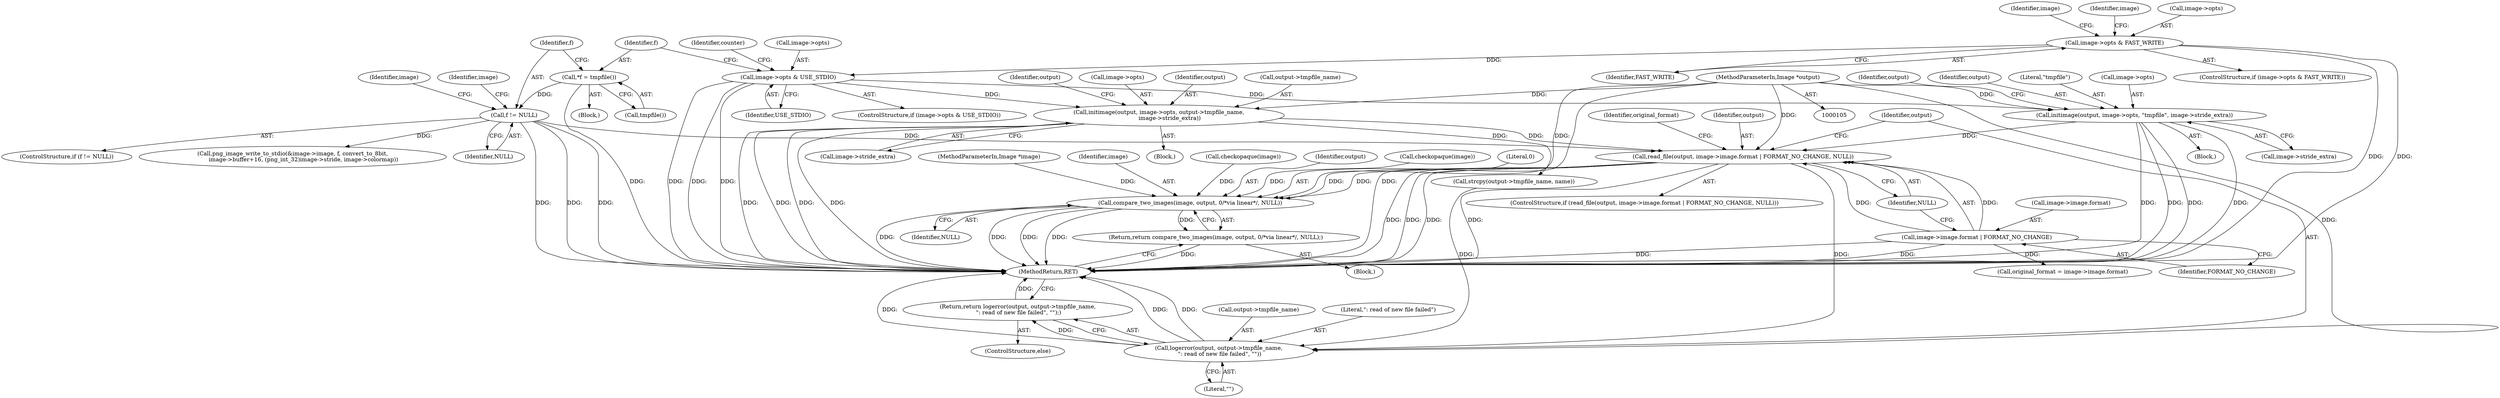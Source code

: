 digraph "0_Android_9d4853418ab2f754c2b63e091c29c5529b8b86ca_31@API" {
"1000279" [label="(Call,read_file(output, image->image.format | FORMAT_NO_CHANGE, NULL))"];
"1000169" [label="(Call,initimage(output, image->opts, \"tmpfile\", image->stride_extra))"];
"1000106" [label="(MethodParameterIn,Image *output)"];
"1000124" [label="(Call,image->opts & USE_STDIO)"];
"1000111" [label="(Call,image->opts & FAST_WRITE)"];
"1000249" [label="(Call,initimage(output, image->opts, output->tmpfile_name,\n            image->stride_extra))"];
"1000281" [label="(Call,image->image.format | FORMAT_NO_CHANGE)"];
"1000135" [label="(Call,f != NULL)"];
"1000131" [label="(Call,*f = tmpfile())"];
"1000326" [label="(Call,compare_two_images(image, output, 0/*via linear*/, NULL))"];
"1000325" [label="(Return,return compare_two_images(image, output, 0/*via linear*/, NULL);)"];
"1000333" [label="(Call,logerror(output, output->tmpfile_name,\n \": read of new file failed\", \"\"))"];
"1000332" [label="(Return,return logerror(output, output->tmpfile_name,\n \": read of new file failed\", \"\");)"];
"1000137" [label="(Identifier,NULL)"];
"1000288" [label="(Identifier,NULL)"];
"1000124" [label="(Call,image->opts & USE_STDIO)"];
"1000250" [label="(Identifier,output)"];
"1000171" [label="(Call,image->opts)"];
"1000289" [label="(Block,)"];
"1000126" [label="(Identifier,image)"];
"1000339" [label="(Literal,\"\")"];
"1000291" [label="(Call,original_format = image->image.format)"];
"1000248" [label="(Block,)"];
"1000287" [label="(Identifier,FORMAT_NO_CHANGE)"];
"1000129" [label="(Block,)"];
"1000330" [label="(Identifier,NULL)"];
"1000327" [label="(Identifier,image)"];
"1000329" [label="(Literal,0)"];
"1000180" [label="(Identifier,output)"];
"1000340" [label="(MethodReturn,RET)"];
"1000254" [label="(Call,output->tmpfile_name)"];
"1000332" [label="(Return,return logerror(output, output->tmpfile_name,\n \": read of new file failed\", \"\");)"];
"1000175" [label="(Call,image->stride_extra)"];
"1000119" [label="(Identifier,image)"];
"1000112" [label="(Call,image->opts)"];
"1000218" [label="(Identifier,counter)"];
"1000282" [label="(Call,image->image.format)"];
"1000292" [label="(Identifier,original_format)"];
"1000125" [label="(Call,image->opts)"];
"1000257" [label="(Call,image->stride_extra)"];
"1000170" [label="(Identifier,output)"];
"1000262" [label="(Identifier,output)"];
"1000107" [label="(MethodParameterIn,Image *image)"];
"1000335" [label="(Call,output->tmpfile_name)"];
"1000143" [label="(Identifier,image)"];
"1000115" [label="(Identifier,FAST_WRITE)"];
"1000136" [label="(Identifier,f)"];
"1000249" [label="(Call,initimage(output, image->opts, output->tmpfile_name,\n            image->stride_extra))"];
"1000260" [label="(Call,strcpy(output->tmpfile_name, name))"];
"1000131" [label="(Call,*f = tmpfile())"];
"1000132" [label="(Identifier,f)"];
"1000166" [label="(Block,)"];
"1000331" [label="(ControlStructure,else)"];
"1000278" [label="(ControlStructure,if (read_file(output, image->image.format | FORMAT_NO_CHANGE, NULL)))"];
"1000267" [label="(Call,checkopaque(image))"];
"1000106" [label="(MethodParameterIn,Image *output)"];
"1000123" [label="(ControlStructure,if (image->opts & USE_STDIO))"];
"1000128" [label="(Identifier,USE_STDIO)"];
"1000133" [label="(Call,tmpfile())"];
"1000328" [label="(Identifier,output)"];
"1000338" [label="(Literal,\": read of new file failed\")"];
"1000279" [label="(Call,read_file(output, image->image.format | FORMAT_NO_CHANGE, NULL))"];
"1000333" [label="(Call,logerror(output, output->tmpfile_name,\n \": read of new file failed\", \"\"))"];
"1000326" [label="(Call,compare_two_images(image, output, 0/*via linear*/, NULL))"];
"1000111" [label="(Call,image->opts & FAST_WRITE)"];
"1000134" [label="(ControlStructure,if (f != NULL))"];
"1000209" [label="(Identifier,image)"];
"1000169" [label="(Call,initimage(output, image->opts, \"tmpfile\", image->stride_extra))"];
"1000140" [label="(Call,png_image_write_to_stdio(&image->image, f, convert_to_8bit,\n            image->buffer+16, (png_int_32)image->stride, image->colormap))"];
"1000135" [label="(Call,f != NULL)"];
"1000280" [label="(Identifier,output)"];
"1000281" [label="(Call,image->image.format | FORMAT_NO_CHANGE)"];
"1000251" [label="(Call,image->opts)"];
"1000325" [label="(Return,return compare_two_images(image, output, 0/*via linear*/, NULL);)"];
"1000334" [label="(Identifier,output)"];
"1000185" [label="(Call,checkopaque(image))"];
"1000174" [label="(Literal,\"tmpfile\")"];
"1000110" [label="(ControlStructure,if (image->opts & FAST_WRITE))"];
"1000279" -> "1000278"  [label="AST: "];
"1000279" -> "1000288"  [label="CFG: "];
"1000280" -> "1000279"  [label="AST: "];
"1000281" -> "1000279"  [label="AST: "];
"1000288" -> "1000279"  [label="AST: "];
"1000292" -> "1000279"  [label="CFG: "];
"1000334" -> "1000279"  [label="CFG: "];
"1000279" -> "1000340"  [label="DDG: "];
"1000279" -> "1000340"  [label="DDG: "];
"1000279" -> "1000340"  [label="DDG: "];
"1000279" -> "1000340"  [label="DDG: "];
"1000169" -> "1000279"  [label="DDG: "];
"1000249" -> "1000279"  [label="DDG: "];
"1000106" -> "1000279"  [label="DDG: "];
"1000281" -> "1000279"  [label="DDG: "];
"1000281" -> "1000279"  [label="DDG: "];
"1000135" -> "1000279"  [label="DDG: "];
"1000279" -> "1000326"  [label="DDG: "];
"1000279" -> "1000326"  [label="DDG: "];
"1000279" -> "1000333"  [label="DDG: "];
"1000169" -> "1000166"  [label="AST: "];
"1000169" -> "1000175"  [label="CFG: "];
"1000170" -> "1000169"  [label="AST: "];
"1000171" -> "1000169"  [label="AST: "];
"1000174" -> "1000169"  [label="AST: "];
"1000175" -> "1000169"  [label="AST: "];
"1000180" -> "1000169"  [label="CFG: "];
"1000169" -> "1000340"  [label="DDG: "];
"1000169" -> "1000340"  [label="DDG: "];
"1000169" -> "1000340"  [label="DDG: "];
"1000169" -> "1000340"  [label="DDG: "];
"1000106" -> "1000169"  [label="DDG: "];
"1000124" -> "1000169"  [label="DDG: "];
"1000106" -> "1000105"  [label="AST: "];
"1000106" -> "1000340"  [label="DDG: "];
"1000106" -> "1000249"  [label="DDG: "];
"1000106" -> "1000326"  [label="DDG: "];
"1000106" -> "1000333"  [label="DDG: "];
"1000124" -> "1000123"  [label="AST: "];
"1000124" -> "1000128"  [label="CFG: "];
"1000125" -> "1000124"  [label="AST: "];
"1000128" -> "1000124"  [label="AST: "];
"1000132" -> "1000124"  [label="CFG: "];
"1000218" -> "1000124"  [label="CFG: "];
"1000124" -> "1000340"  [label="DDG: "];
"1000124" -> "1000340"  [label="DDG: "];
"1000124" -> "1000340"  [label="DDG: "];
"1000111" -> "1000124"  [label="DDG: "];
"1000124" -> "1000249"  [label="DDG: "];
"1000111" -> "1000110"  [label="AST: "];
"1000111" -> "1000115"  [label="CFG: "];
"1000112" -> "1000111"  [label="AST: "];
"1000115" -> "1000111"  [label="AST: "];
"1000119" -> "1000111"  [label="CFG: "];
"1000126" -> "1000111"  [label="CFG: "];
"1000111" -> "1000340"  [label="DDG: "];
"1000111" -> "1000340"  [label="DDG: "];
"1000249" -> "1000248"  [label="AST: "];
"1000249" -> "1000257"  [label="CFG: "];
"1000250" -> "1000249"  [label="AST: "];
"1000251" -> "1000249"  [label="AST: "];
"1000254" -> "1000249"  [label="AST: "];
"1000257" -> "1000249"  [label="AST: "];
"1000262" -> "1000249"  [label="CFG: "];
"1000249" -> "1000340"  [label="DDG: "];
"1000249" -> "1000340"  [label="DDG: "];
"1000249" -> "1000340"  [label="DDG: "];
"1000249" -> "1000340"  [label="DDG: "];
"1000249" -> "1000260"  [label="DDG: "];
"1000281" -> "1000287"  [label="CFG: "];
"1000282" -> "1000281"  [label="AST: "];
"1000287" -> "1000281"  [label="AST: "];
"1000288" -> "1000281"  [label="CFG: "];
"1000281" -> "1000340"  [label="DDG: "];
"1000281" -> "1000340"  [label="DDG: "];
"1000281" -> "1000291"  [label="DDG: "];
"1000135" -> "1000134"  [label="AST: "];
"1000135" -> "1000137"  [label="CFG: "];
"1000136" -> "1000135"  [label="AST: "];
"1000137" -> "1000135"  [label="AST: "];
"1000143" -> "1000135"  [label="CFG: "];
"1000209" -> "1000135"  [label="CFG: "];
"1000135" -> "1000340"  [label="DDG: "];
"1000135" -> "1000340"  [label="DDG: "];
"1000135" -> "1000340"  [label="DDG: "];
"1000131" -> "1000135"  [label="DDG: "];
"1000135" -> "1000140"  [label="DDG: "];
"1000131" -> "1000129"  [label="AST: "];
"1000131" -> "1000133"  [label="CFG: "];
"1000132" -> "1000131"  [label="AST: "];
"1000133" -> "1000131"  [label="AST: "];
"1000136" -> "1000131"  [label="CFG: "];
"1000131" -> "1000340"  [label="DDG: "];
"1000326" -> "1000325"  [label="AST: "];
"1000326" -> "1000330"  [label="CFG: "];
"1000327" -> "1000326"  [label="AST: "];
"1000328" -> "1000326"  [label="AST: "];
"1000329" -> "1000326"  [label="AST: "];
"1000330" -> "1000326"  [label="AST: "];
"1000325" -> "1000326"  [label="CFG: "];
"1000326" -> "1000340"  [label="DDG: "];
"1000326" -> "1000340"  [label="DDG: "];
"1000326" -> "1000340"  [label="DDG: "];
"1000326" -> "1000340"  [label="DDG: "];
"1000326" -> "1000325"  [label="DDG: "];
"1000185" -> "1000326"  [label="DDG: "];
"1000267" -> "1000326"  [label="DDG: "];
"1000107" -> "1000326"  [label="DDG: "];
"1000325" -> "1000289"  [label="AST: "];
"1000340" -> "1000325"  [label="CFG: "];
"1000325" -> "1000340"  [label="DDG: "];
"1000333" -> "1000332"  [label="AST: "];
"1000333" -> "1000339"  [label="CFG: "];
"1000334" -> "1000333"  [label="AST: "];
"1000335" -> "1000333"  [label="AST: "];
"1000338" -> "1000333"  [label="AST: "];
"1000339" -> "1000333"  [label="AST: "];
"1000332" -> "1000333"  [label="CFG: "];
"1000333" -> "1000340"  [label="DDG: "];
"1000333" -> "1000340"  [label="DDG: "];
"1000333" -> "1000340"  [label="DDG: "];
"1000333" -> "1000332"  [label="DDG: "];
"1000260" -> "1000333"  [label="DDG: "];
"1000332" -> "1000331"  [label="AST: "];
"1000340" -> "1000332"  [label="CFG: "];
"1000332" -> "1000340"  [label="DDG: "];
}

